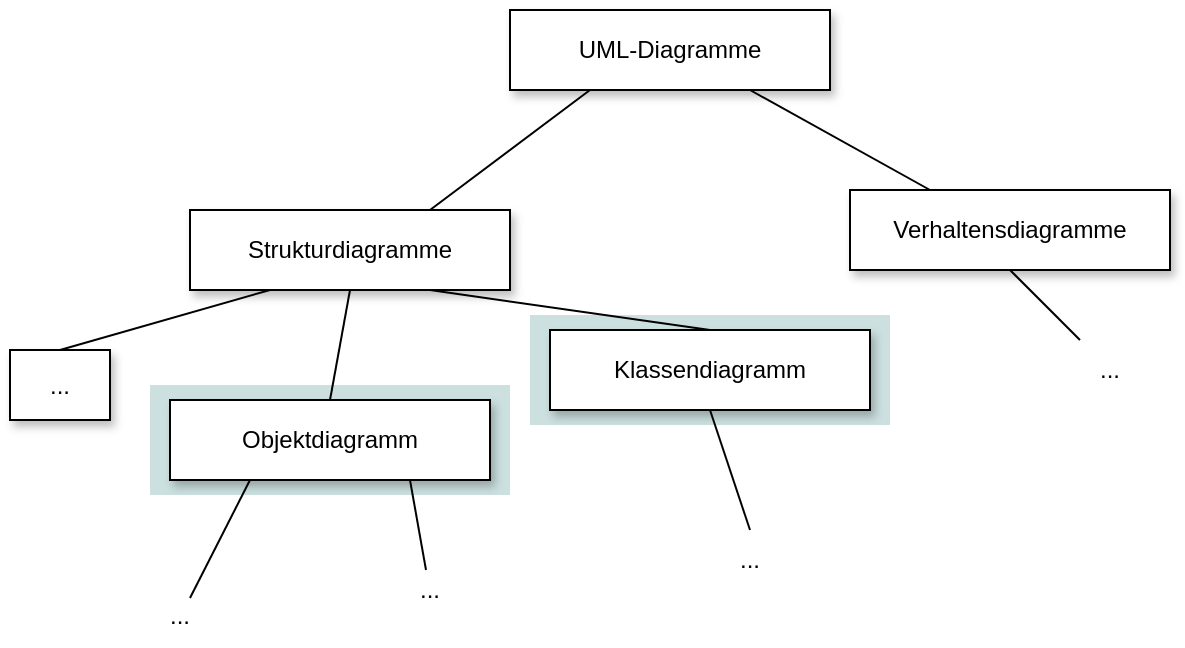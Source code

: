 <mxfile version="22.0.3" type="device">
  <diagram name="Seite-1" id="Buf-V82mNLHq6IPBUSCK">
    <mxGraphModel dx="1050" dy="566" grid="1" gridSize="10" guides="1" tooltips="1" connect="1" arrows="1" fold="1" page="1" pageScale="1" pageWidth="827" pageHeight="1169" math="0" shadow="0">
      <root>
        <mxCell id="0" />
        <mxCell id="1" parent="0" />
        <mxCell id="PW7QNQMDRwaQJajXg1GF-2" value="" style="rounded=0;whiteSpace=wrap;html=1;fillColor=#006666;fillOpacity=20;strokeColor=none;" parent="1" vertex="1">
          <mxGeometry x="290" y="172.5" width="180" height="55" as="geometry" />
        </mxCell>
        <mxCell id="PW7QNQMDRwaQJajXg1GF-1" value="" style="rounded=0;whiteSpace=wrap;html=1;fillColor=#006666;fillOpacity=20;strokeColor=none;" parent="1" vertex="1">
          <mxGeometry x="100" y="207.5" width="180" height="55" as="geometry" />
        </mxCell>
        <mxCell id="10NsXPcwAe8AEz9bs2Zb-1" value="UML-Diagramme" style="rounded=0;whiteSpace=wrap;html=1;shadow=1;" parent="1" vertex="1">
          <mxGeometry x="280" y="20" width="160" height="40" as="geometry" />
        </mxCell>
        <mxCell id="10NsXPcwAe8AEz9bs2Zb-2" value="Verhaltensdiagramme" style="rounded=0;whiteSpace=wrap;html=1;shadow=1;" parent="1" vertex="1">
          <mxGeometry x="450" y="110" width="160" height="40" as="geometry" />
        </mxCell>
        <mxCell id="10NsXPcwAe8AEz9bs2Zb-3" value="Strukturdiagramme" style="rounded=0;whiteSpace=wrap;html=1;shadow=1;" parent="1" vertex="1">
          <mxGeometry x="120" y="120" width="160" height="40" as="geometry" />
        </mxCell>
        <mxCell id="10NsXPcwAe8AEz9bs2Zb-5" value="Objektdiagramm" style="rounded=0;whiteSpace=wrap;html=1;shadow=1;" parent="1" vertex="1">
          <mxGeometry x="110" y="215" width="160" height="40" as="geometry" />
        </mxCell>
        <mxCell id="10NsXPcwAe8AEz9bs2Zb-6" value="Klassendiagramm" style="rounded=0;whiteSpace=wrap;html=1;shadow=1;" parent="1" vertex="1">
          <mxGeometry x="300" y="180" width="160" height="40" as="geometry" />
        </mxCell>
        <mxCell id="10NsXPcwAe8AEz9bs2Zb-7" value="..." style="rounded=0;whiteSpace=wrap;html=1;shadow=1;" parent="1" vertex="1">
          <mxGeometry x="30" y="190" width="50" height="35" as="geometry" />
        </mxCell>
        <mxCell id="10NsXPcwAe8AEz9bs2Zb-12" value="..." style="rounded=0;whiteSpace=wrap;html=1;strokeColor=none;fillColor=none;" parent="1" vertex="1">
          <mxGeometry x="550" y="185" width="60" height="30" as="geometry" />
        </mxCell>
        <mxCell id="10NsXPcwAe8AEz9bs2Zb-13" value="" style="endArrow=none;html=1;rounded=0;entryX=0.25;entryY=1;entryDx=0;entryDy=0;exitX=0.75;exitY=0;exitDx=0;exitDy=0;" parent="1" source="10NsXPcwAe8AEz9bs2Zb-3" target="10NsXPcwAe8AEz9bs2Zb-1" edge="1">
          <mxGeometry width="50" height="50" relative="1" as="geometry">
            <mxPoint x="350" y="150" as="sourcePoint" />
            <mxPoint x="400" y="100" as="targetPoint" />
          </mxGeometry>
        </mxCell>
        <mxCell id="10NsXPcwAe8AEz9bs2Zb-14" value="" style="endArrow=none;html=1;rounded=0;entryX=0.75;entryY=1;entryDx=0;entryDy=0;exitX=0.25;exitY=0;exitDx=0;exitDy=0;" parent="1" source="10NsXPcwAe8AEz9bs2Zb-2" target="10NsXPcwAe8AEz9bs2Zb-1" edge="1">
          <mxGeometry width="50" height="50" relative="1" as="geometry">
            <mxPoint x="390" y="320" as="sourcePoint" />
            <mxPoint x="440" y="270" as="targetPoint" />
          </mxGeometry>
        </mxCell>
        <mxCell id="10NsXPcwAe8AEz9bs2Zb-15" value="" style="endArrow=none;html=1;rounded=0;exitX=0.5;exitY=0;exitDx=0;exitDy=0;entryX=0.25;entryY=1;entryDx=0;entryDy=0;" parent="1" source="10NsXPcwAe8AEz9bs2Zb-7" target="10NsXPcwAe8AEz9bs2Zb-3" edge="1">
          <mxGeometry width="50" height="50" relative="1" as="geometry">
            <mxPoint x="390" y="320" as="sourcePoint" />
            <mxPoint x="190" y="190" as="targetPoint" />
          </mxGeometry>
        </mxCell>
        <mxCell id="10NsXPcwAe8AEz9bs2Zb-16" value="" style="endArrow=none;html=1;rounded=0;entryX=0.5;entryY=1;entryDx=0;entryDy=0;exitX=0.5;exitY=0;exitDx=0;exitDy=0;" parent="1" source="10NsXPcwAe8AEz9bs2Zb-5" target="10NsXPcwAe8AEz9bs2Zb-3" edge="1">
          <mxGeometry width="50" height="50" relative="1" as="geometry">
            <mxPoint x="390" y="320" as="sourcePoint" />
            <mxPoint x="440" y="270" as="targetPoint" />
          </mxGeometry>
        </mxCell>
        <mxCell id="10NsXPcwAe8AEz9bs2Zb-17" value="" style="endArrow=none;html=1;rounded=0;entryX=0.75;entryY=1;entryDx=0;entryDy=0;exitX=0.5;exitY=0;exitDx=0;exitDy=0;" parent="1" source="10NsXPcwAe8AEz9bs2Zb-6" target="10NsXPcwAe8AEz9bs2Zb-3" edge="1">
          <mxGeometry width="50" height="50" relative="1" as="geometry">
            <mxPoint x="390" y="320" as="sourcePoint" />
            <mxPoint x="440" y="270" as="targetPoint" />
          </mxGeometry>
        </mxCell>
        <mxCell id="10NsXPcwAe8AEz9bs2Zb-19" value="" style="endArrow=none;html=1;rounded=0;entryX=0.5;entryY=1;entryDx=0;entryDy=0;exitX=0.25;exitY=0;exitDx=0;exitDy=0;" parent="1" source="10NsXPcwAe8AEz9bs2Zb-12" target="10NsXPcwAe8AEz9bs2Zb-2" edge="1">
          <mxGeometry width="50" height="50" relative="1" as="geometry">
            <mxPoint x="390" y="320" as="sourcePoint" />
            <mxPoint x="440" y="270" as="targetPoint" />
          </mxGeometry>
        </mxCell>
        <mxCell id="D09WNDjQyAPJMhM3ksgI-1" value="" style="endArrow=none;html=1;rounded=0;entryX=0.25;entryY=1;entryDx=0;entryDy=0;exitX=0.625;exitY=0.2;exitDx=0;exitDy=0;exitPerimeter=0;" parent="1" edge="1">
          <mxGeometry width="50" height="50" relative="1" as="geometry">
            <mxPoint x="120" y="314" as="sourcePoint" />
            <mxPoint x="150" y="255" as="targetPoint" />
          </mxGeometry>
        </mxCell>
        <mxCell id="D09WNDjQyAPJMhM3ksgI-2" value="" style="endArrow=none;html=1;rounded=0;entryX=0.75;entryY=1;entryDx=0;entryDy=0;" parent="1" edge="1">
          <mxGeometry width="50" height="50" relative="1" as="geometry">
            <mxPoint x="238" y="300" as="sourcePoint" />
            <mxPoint x="230" y="255" as="targetPoint" />
          </mxGeometry>
        </mxCell>
        <mxCell id="D09WNDjQyAPJMhM3ksgI-3" value="..." style="rounded=0;whiteSpace=wrap;html=1;strokeColor=none;fillColor=none;" parent="1" vertex="1">
          <mxGeometry x="85" y="308" width="60" height="30" as="geometry" />
        </mxCell>
        <mxCell id="D09WNDjQyAPJMhM3ksgI-4" value="..." style="rounded=0;whiteSpace=wrap;html=1;strokeColor=none;fillColor=none;" parent="1" vertex="1">
          <mxGeometry x="210" y="295" width="60" height="30" as="geometry" />
        </mxCell>
        <mxCell id="D09WNDjQyAPJMhM3ksgI-5" value="..." style="rounded=0;whiteSpace=wrap;html=1;strokeColor=none;fillColor=none;" parent="1" vertex="1">
          <mxGeometry x="370" y="280" width="60" height="30" as="geometry" />
        </mxCell>
        <mxCell id="D09WNDjQyAPJMhM3ksgI-6" value="" style="endArrow=none;html=1;rounded=0;entryX=0.5;entryY=1;entryDx=0;entryDy=0;exitX=0.5;exitY=0;exitDx=0;exitDy=0;" parent="1" source="D09WNDjQyAPJMhM3ksgI-5" edge="1">
          <mxGeometry width="50" height="50" relative="1" as="geometry">
            <mxPoint x="590" y="285" as="sourcePoint" />
            <mxPoint x="380" y="220" as="targetPoint" />
          </mxGeometry>
        </mxCell>
      </root>
    </mxGraphModel>
  </diagram>
</mxfile>

